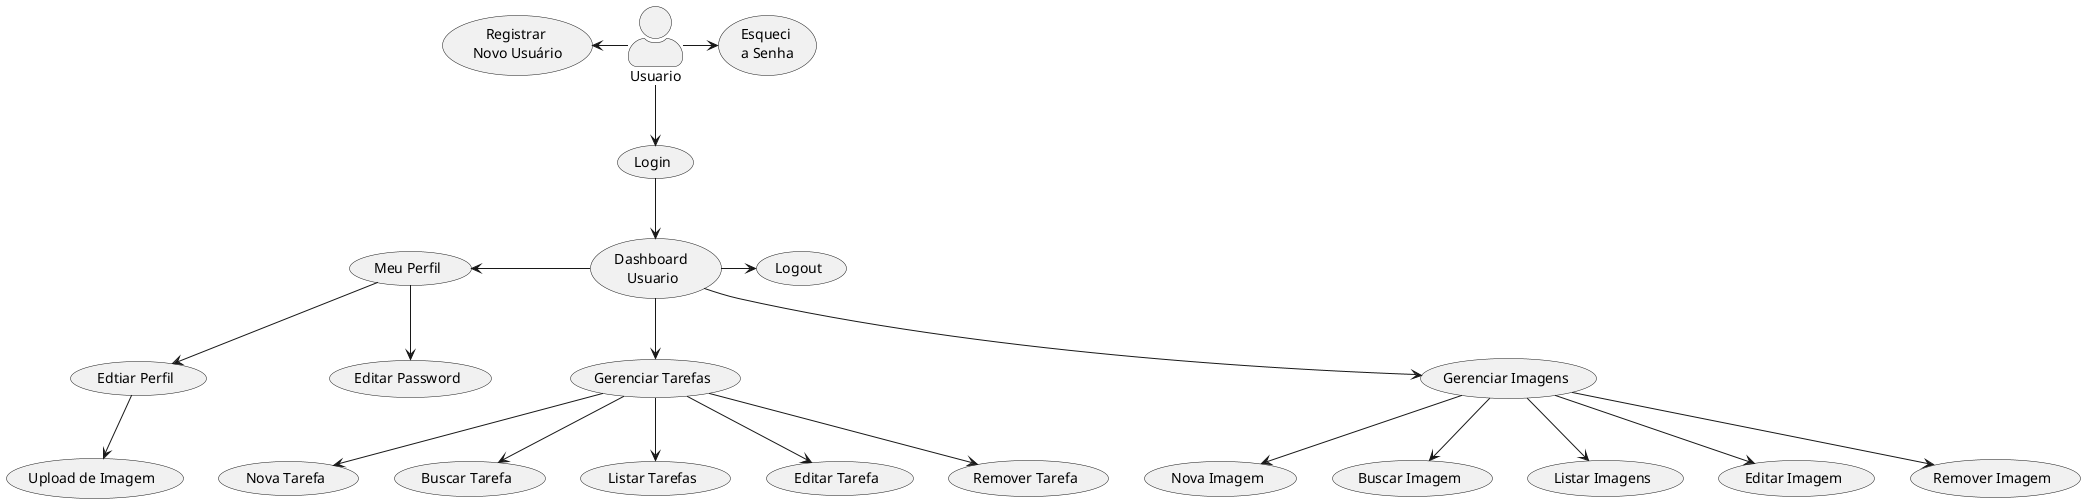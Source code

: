 @startuml
skinparam actorStyle awesome

' Actor definition
actor Usuario

' Usecase definition
usecase (Registrar \nNovo Usuário) as uc_register
usecase (Login) as uc_login
usecase (Logout) as uc_logout
usecase (Esqueci \na Senha) as uc_password_recover
usecase (Meu Perfil) as uc_my_profile
usecase (Dashboard \nUsuario) as uc_dashboard_user
usecase (Edtiar Perfil) as uc_edit_my_profile
usecase (Editar Password) as uc_edit_password
usecase (Upload de Imagem) as uc_upload_imagem_usuario 
usecase (Gerenciar Tarefas) as uc_manage_tasks
usecase (Gerenciar Imagens) as uc_manage_images
usecase (Nova Tarefa) as uc_new_task
usecase (Buscar Tarefa) as uc_search_task
usecase (Listar Tarefas) as uc_list_tasks
usecase (Editar Tarefa) as uc_edit_task
usecase (Remover Tarefa) as uc_delete_task
usecase (Nova Imagem) as uc_new_image
usecase (Buscar Imagem) as uc_search_image
usecase (Listar Imagens) as uc_list_image
usecase (Editar Imagem) as uc_edit_image
usecase (Remover Imagem) as uc_delete_image

uc_register <- Usuario
Usuario -> uc_password_recover
Usuario --> uc_login
uc_login --> uc_dashboard_user

uc_dashboard_user -right-> uc_logout
uc_dashboard_user -left-> uc_my_profile
uc_my_profile --> uc_edit_my_profile
uc_my_profile --> uc_edit_password
uc_edit_my_profile --> uc_upload_imagem_usuario
uc_dashboard_user --> uc_manage_tasks
uc_dashboard_user --> uc_manage_images

uc_manage_tasks --> uc_new_task
uc_manage_tasks --> uc_search_task 
uc_manage_tasks --> uc_list_tasks
uc_manage_tasks --> uc_edit_task
uc_manage_tasks --> uc_delete_task

uc_manage_images --> uc_new_image
uc_manage_images --> uc_search_image 
uc_manage_images --> uc_list_image
uc_manage_images --> uc_edit_image
uc_manage_images --> uc_delete_image

@enduml